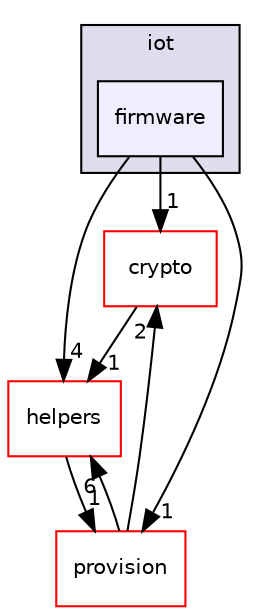 digraph "firmware" {
  compound=true
  node [ fontsize="10", fontname="Helvetica"];
  edge [ labelfontsize="10", labelfontname="Helvetica"];
  subgraph clusterdir_6bf9c33ec4222eab453763ce58775c22 {
    graph [ bgcolor="#ddddee", pencolor="black", label="iot" fontname="Helvetica", fontsize="10", URL="dir_6bf9c33ec4222eab453763ce58775c22.html"]
  dir_293a6036df60bd751d7f6cb9d5ed3829 [shape=box, label="firmware", style="filled", fillcolor="#eeeeff", pencolor="black", URL="dir_293a6036df60bd751d7f6cb9d5ed3829.html"];
  }
  dir_fdd8a560e62e0c17cb1c1d2c36eb6160 [shape=box label="crypto" fillcolor="white" style="filled" color="red" URL="dir_fdd8a560e62e0c17cb1c1d2c36eb6160.html"];
  dir_861f50189fda057e6c57d1c1130602b3 [shape=box label="helpers" fillcolor="white" style="filled" color="red" URL="dir_861f50189fda057e6c57d1c1130602b3.html"];
  dir_82c980a174055921978dd849981d489c [shape=box label="provision" fillcolor="white" style="filled" color="red" URL="dir_82c980a174055921978dd849981d489c.html"];
  dir_861f50189fda057e6c57d1c1130602b3->dir_82c980a174055921978dd849981d489c [headlabel="1", labeldistance=1.5 headhref="dir_000052_000068.html"];
  dir_fdd8a560e62e0c17cb1c1d2c36eb6160->dir_861f50189fda057e6c57d1c1130602b3 [headlabel="1", labeldistance=1.5 headhref="dir_000014_000052.html"];
  dir_293a6036df60bd751d7f6cb9d5ed3829->dir_fdd8a560e62e0c17cb1c1d2c36eb6160 [headlabel="1", labeldistance=1.5 headhref="dir_000042_000014.html"];
  dir_293a6036df60bd751d7f6cb9d5ed3829->dir_861f50189fda057e6c57d1c1130602b3 [headlabel="4", labeldistance=1.5 headhref="dir_000042_000052.html"];
  dir_293a6036df60bd751d7f6cb9d5ed3829->dir_82c980a174055921978dd849981d489c [headlabel="1", labeldistance=1.5 headhref="dir_000042_000068.html"];
  dir_82c980a174055921978dd849981d489c->dir_fdd8a560e62e0c17cb1c1d2c36eb6160 [headlabel="2", labeldistance=1.5 headhref="dir_000068_000014.html"];
  dir_82c980a174055921978dd849981d489c->dir_861f50189fda057e6c57d1c1130602b3 [headlabel="6", labeldistance=1.5 headhref="dir_000068_000052.html"];
}
